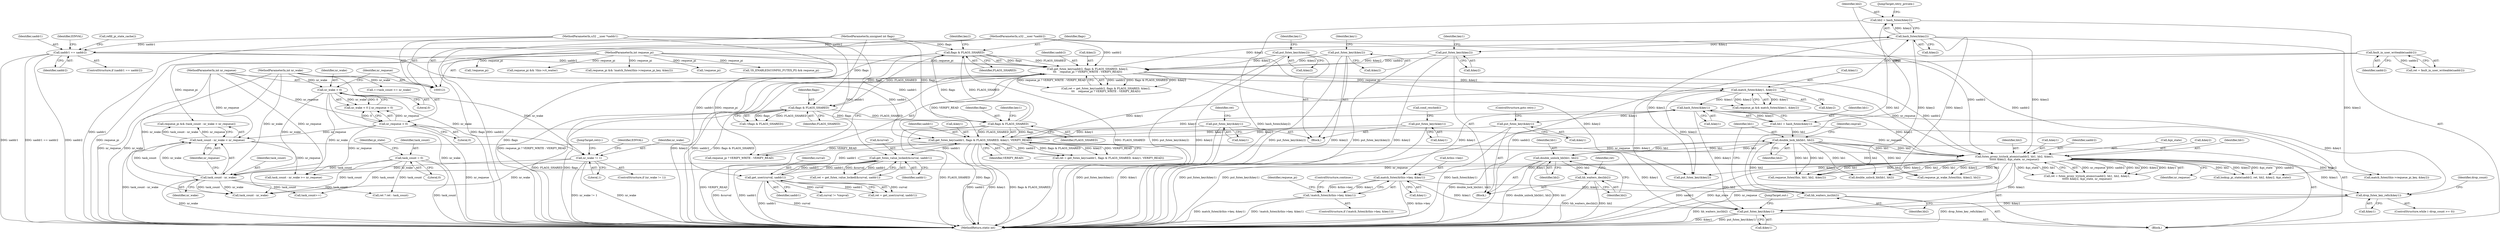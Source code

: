 digraph "0_linux_fbe0e839d1e22d88810f3ee3e2f1479be4c0aa4a@pointer" {
"1000414" [label="(Call,match_futex(&this->key, &key1))"];
"1000330" [label="(Call,futex_proxy_trylock_atomic(uaddr2, hb1, hb2, &key1,\n\t\t\t\t\t\t &key2, &pi_state, nr_requeue))"];
"1000218" [label="(Call,get_futex_key(uaddr2, flags & FLAGS_SHARED, &key2,\n\t\t\t    requeue_pi ? VERIFY_WRITE : VERIFY_READ))"];
"1000381" [label="(Call,fault_in_user_writeable(uaddr2))"];
"1000181" [label="(Call,uaddr1 == uaddr2)"];
"1000122" [label="(MethodParameterIn,u32 __user *uaddr1)"];
"1000124" [label="(MethodParameterIn,u32 __user *uaddr2)"];
"1000220" [label="(Call,flags & FLAGS_SHARED)"];
"1000204" [label="(Call,flags & FLAGS_SHARED)"];
"1000297" [label="(Call,flags & FLAGS_SHARED)"];
"1000123" [label="(MethodParameterIn,unsigned int flags)"];
"1000301" [label="(Call,put_futex_key(&key2))"];
"1000256" [label="(Call,hash_futex(&key2))"];
"1000238" [label="(Call,match_futex(&key1, &key2))"];
"1000202" [label="(Call,get_futex_key(uaddr1, flags & FLAGS_SHARED, &key1, VERIFY_READ))"];
"1000289" [label="(Call,get_user(curval, uaddr1))"];
"1000274" [label="(Call,get_futex_value_locked(&curval, uaddr1))"];
"1000376" [label="(Call,put_futex_key(&key1))"];
"1000397" [label="(Call,put_futex_key(&key1))"];
"1000304" [label="(Call,put_futex_key(&key1))"];
"1000251" [label="(Call,hash_futex(&key1))"];
"1000373" [label="(Call,put_futex_key(&key2))"];
"1000394" [label="(Call,put_futex_key(&key2))"];
"1000128" [label="(MethodParameterIn,int requeue_pi)"];
"1000262" [label="(Call,double_lock_hb(hb1, hb2))"];
"1000249" [label="(Call,hb1 = hash_futex(&key1))"];
"1000282" [label="(Call,double_unlock_hb(hb1, hb2))"];
"1000260" [label="(Call,hb_waiters_inc(hb2))"];
"1000285" [label="(Call,hb_waiters_dec(hb2))"];
"1000254" [label="(Call,hb2 = hash_futex(&key2))"];
"1000322" [label="(Call,task_count - nr_wake < nr_requeue)"];
"1000323" [label="(Call,task_count - nr_wake)"];
"1000143" [label="(Call,task_count = 0)"];
"1000159" [label="(Call,nr_wake < 0)"];
"1000125" [label="(MethodParameterIn,int nr_wake)"];
"1000193" [label="(Call,nr_wake != 1)"];
"1000162" [label="(Call,nr_requeue < 0)"];
"1000126" [label="(MethodParameterIn,int nr_requeue)"];
"1000413" [label="(Call,!match_futex(&this->key, &key1))"];
"1000548" [label="(Call,drop_futex_key_refs(&key1))"];
"1000556" [label="(Call,put_futex_key(&key1))"];
"1000182" [label="(Identifier,uaddr1)"];
"1000326" [label="(Identifier,nr_requeue)"];
"1000464" [label="(Call,match_futex(this->requeue_pi_key, &key2))"];
"1000220" [label="(Call,flags & FLAGS_SHARED)"];
"1000128" [label="(MethodParameterIn,int requeue_pi)"];
"1000186" [label="(Identifier,EINVAL)"];
"1000257" [label="(Call,&key2)"];
"1000381" [label="(Call,fault_in_user_writeable(uaddr2))"];
"1000373" [label="(Call,put_futex_key(&key2))"];
"1000301" [label="(Call,put_futex_key(&key2))"];
"1000380" [label="(Identifier,ret)"];
"1000277" [label="(Identifier,uaddr1)"];
"1000219" [label="(Identifier,uaddr2)"];
"1000290" [label="(Identifier,curval)"];
"1000548" [label="(Call,drop_futex_key_refs(&key1))"];
"1000124" [label="(MethodParameterIn,u32 __user *uaddr2)"];
"1000461" [label="(Call,requeue_pi && !match_futex(this->requeue_pi_key, &key2))"];
"1000162" [label="(Call,nr_requeue < 0)"];
"1000304" [label="(Call,put_futex_key(&key1))"];
"1000275" [label="(Call,&curval)"];
"1000241" [label="(Call,&key2)"];
"1000195" [label="(Literal,1)"];
"1000306" [label="(Identifier,key1)"];
"1000145" [label="(Literal,0)"];
"1000209" [label="(Identifier,VERIFY_READ)"];
"1000395" [label="(Call,&key2)"];
"1000328" [label="(Call,ret = futex_proxy_trylock_atomic(uaddr2, hb1, hb2, &key1,\n\t\t\t\t\t\t &key2, &pi_state, nr_requeue))"];
"1000379" [label="(Call,ret = fault_in_user_writeable(uaddr2))"];
"1000236" [label="(Call,requeue_pi && match_futex(&key1, &key2))"];
"1000123" [label="(MethodParameterIn,unsigned int flags)"];
"1000144" [label="(Identifier,task_count)"];
"1000325" [label="(Identifier,nr_wake)"];
"1000126" [label="(MethodParameterIn,int nr_requeue)"];
"1000287" [label="(Call,ret = get_user(curval, uaddr1))"];
"1000334" [label="(Call,&key1)"];
"1000297" [label="(Call,flags & FLAGS_SHARED)"];
"1000256" [label="(Call,hash_futex(&key2))"];
"1000331" [label="(Identifier,uaddr2)"];
"1000291" [label="(Identifier,uaddr1)"];
"1000398" [label="(Call,&key1)"];
"1000252" [label="(Call,&key1)"];
"1000143" [label="(Call,task_count = 0)"];
"1000206" [label="(Identifier,FLAGS_SHARED)"];
"1000205" [label="(Identifier,flags)"];
"1000414" [label="(Call,match_futex(&this->key, &key1))"];
"1000323" [label="(Call,task_count - nr_wake)"];
"1000251" [label="(Call,hash_futex(&key1))"];
"1000340" [label="(Identifier,nr_requeue)"];
"1000432" [label="(Call,!requeue_pi)"];
"1000161" [label="(Literal,0)"];
"1000406" [label="(Call,task_count - nr_wake >= nr_requeue)"];
"1000164" [label="(Literal,0)"];
"1000546" [label="(Identifier,drop_count)"];
"1000309" [label="(Call,curval != *cmpval)"];
"1000216" [label="(Call,ret = get_futex_key(uaddr2, flags & FLAGS_SHARED, &key2,\n\t\t\t    requeue_pi ? VERIFY_WRITE : VERIFY_READ))"];
"1000169" [label="(Call,!IS_ENABLED(CONFIG_FUTEX_PI) && requeue_pi)"];
"1000160" [label="(Identifier,nr_wake)"];
"1000200" [label="(Call,ret = get_futex_key(uaddr1, flags & FLAGS_SHARED, &key1, VERIFY_READ))"];
"1000264" [label="(Identifier,hb2)"];
"1000452" [label="(Call,!requeue_pi)"];
"1000557" [label="(Call,&key1)"];
"1000407" [label="(Call,task_count - nr_wake)"];
"1000149" [label="(Identifier,pi_state)"];
"1000400" [label="(Call,cond_resched())"];
"1000272" [label="(Call,ret = get_futex_value_locked(&curval, uaddr1))"];
"1000263" [label="(Identifier,hb1)"];
"1000288" [label="(Identifier,ret)"];
"1000192" [label="(ControlStructure,if (nr_wake != 1))"];
"1000260" [label="(Call,hb_waiters_inc(hb2))"];
"1000378" [label="(Identifier,key1)"];
"1000425" [label="(Identifier,requeue_pi)"];
"1000296" [label="(Call,!(flags & FLAGS_SHARED))"];
"1000285" [label="(Call,hb_waiters_dec(hb2))"];
"1000250" [label="(Identifier,hb1)"];
"1000224" [label="(Identifier,key2)"];
"1000330" [label="(Call,futex_proxy_trylock_atomic(uaddr2, hb1, hb2, &key1,\n\t\t\t\t\t\t &key2, &pi_state, nr_requeue))"];
"1000122" [label="(MethodParameterIn,u32 __user *uaddr1)"];
"1000281" [label="(Block,)"];
"1000222" [label="(Identifier,FLAGS_SHARED)"];
"1000249" [label="(Call,hb1 = hash_futex(&key1))"];
"1000448" [label="(Call,++task_count <= nr_wake)"];
"1000204" [label="(Call,flags & FLAGS_SHARED)"];
"1000535" [label="(Call,double_unlock_hb(hb1, hb2))"];
"1000305" [label="(Call,&key1)"];
"1000354" [label="(Call,lookup_pi_state(uaddr2, ret, hb2, &key2, &pi_state))"];
"1000289" [label="(Call,get_user(curval, uaddr1))"];
"1000299" [label="(Identifier,FLAGS_SHARED)"];
"1000376" [label="(Call,put_futex_key(&key1))"];
"1000183" [label="(Identifier,uaddr2)"];
"1000320" [label="(Call,requeue_pi && (task_count - nr_wake < nr_requeue))"];
"1000421" [label="(ControlStructure,continue;)"];
"1000549" [label="(Call,&key1)"];
"1000282" [label="(Call,double_unlock_hb(hb1, hb2))"];
"1000338" [label="(Call,&pi_state)"];
"1000268" [label="(Identifier,cmpval)"];
"1000283" [label="(Identifier,hb1)"];
"1000274" [label="(Call,get_futex_value_locked(&curval, uaddr1))"];
"1000524" [label="(Call,requeue_futex(this, hb1, hb2, &key2))"];
"1000336" [label="(Call,&key2)"];
"1000394" [label="(Call,put_futex_key(&key2))"];
"1000259" [label="(JumpTarget,retry_private:)"];
"1000158" [label="(Call,nr_wake < 0 || nr_requeue < 0)"];
"1000208" [label="(Identifier,key1)"];
"1000262" [label="(Call,double_lock_hb(hb1, hb2))"];
"1000543" [label="(ControlStructure,while (--drop_count >= 0))"];
"1000324" [label="(Identifier,task_count)"];
"1000364" [label="(Block,)"];
"1000254" [label="(Call,hb2 = hash_futex(&key2))"];
"1000188" [label="(Call,refill_pi_state_cache())"];
"1000382" [label="(Identifier,uaddr2)"];
"1000307" [label="(ControlStructure,goto retry;)"];
"1000413" [label="(Call,!match_futex(&this->key, &key1))"];
"1000198" [label="(Identifier,EINVAL)"];
"1000559" [label="(JumpTarget,out:)"];
"1000374" [label="(Call,&key2)"];
"1000221" [label="(Identifier,flags)"];
"1000552" [label="(Call,put_futex_key(&key2))"];
"1000424" [label="(Call,requeue_pi && !this->rt_waiter)"];
"1000223" [label="(Call,&key2)"];
"1000194" [label="(Identifier,nr_wake)"];
"1000332" [label="(Identifier,hb1)"];
"1000180" [label="(ControlStructure,if (uaddr1 == uaddr2))"];
"1000284" [label="(Identifier,hb2)"];
"1000225" [label="(Call,requeue_pi ? VERIFY_WRITE : VERIFY_READ)"];
"1000565" [label="(MethodReturn,static int)"];
"1000286" [label="(Identifier,hb2)"];
"1000504" [label="(Call,requeue_pi_wake_futex(this, &key2, hb2))"];
"1000203" [label="(Identifier,uaddr1)"];
"1000298" [label="(Identifier,flags)"];
"1000561" [label="(Call,ret ? ret : task_count)"];
"1000419" [label="(Call,&key1)"];
"1000129" [label="(Block,)"];
"1000556" [label="(Call,put_futex_key(&key1))"];
"1000207" [label="(Call,&key1)"];
"1000159" [label="(Call,nr_wake < 0)"];
"1000125" [label="(MethodParameterIn,int nr_wake)"];
"1000377" [label="(Call,&key1)"];
"1000255" [label="(Identifier,hb2)"];
"1000322" [label="(Call,task_count - nr_wake < nr_requeue)"];
"1000163" [label="(Identifier,nr_requeue)"];
"1000397" [label="(Call,put_futex_key(&key1))"];
"1000202" [label="(Call,get_futex_key(uaddr1, flags & FLAGS_SHARED, &key1, VERIFY_READ))"];
"1000350" [label="(Call,task_count++)"];
"1000238" [label="(Call,match_futex(&key1, &key2))"];
"1000399" [label="(Identifier,key1)"];
"1000261" [label="(Identifier,hb2)"];
"1000412" [label="(ControlStructure,if (!match_futex(&this->key, &key1)))"];
"1000333" [label="(Identifier,hb2)"];
"1000218" [label="(Call,get_futex_key(uaddr2, flags & FLAGS_SHARED, &key2,\n\t\t\t    requeue_pi ? VERIFY_WRITE : VERIFY_READ))"];
"1000415" [label="(Call,&this->key)"];
"1000199" [label="(JumpTarget,retry:)"];
"1000193" [label="(Call,nr_wake != 1)"];
"1000302" [label="(Call,&key2)"];
"1000239" [label="(Call,&key1)"];
"1000181" [label="(Call,uaddr1 == uaddr2)"];
"1000414" -> "1000413"  [label="AST: "];
"1000414" -> "1000419"  [label="CFG: "];
"1000415" -> "1000414"  [label="AST: "];
"1000419" -> "1000414"  [label="AST: "];
"1000413" -> "1000414"  [label="CFG: "];
"1000414" -> "1000565"  [label="DDG: &this->key"];
"1000414" -> "1000413"  [label="DDG: &this->key"];
"1000414" -> "1000413"  [label="DDG: &key1"];
"1000330" -> "1000414"  [label="DDG: &key1"];
"1000251" -> "1000414"  [label="DDG: &key1"];
"1000414" -> "1000548"  [label="DDG: &key1"];
"1000414" -> "1000556"  [label="DDG: &key1"];
"1000330" -> "1000328"  [label="AST: "];
"1000330" -> "1000340"  [label="CFG: "];
"1000331" -> "1000330"  [label="AST: "];
"1000332" -> "1000330"  [label="AST: "];
"1000333" -> "1000330"  [label="AST: "];
"1000334" -> "1000330"  [label="AST: "];
"1000336" -> "1000330"  [label="AST: "];
"1000338" -> "1000330"  [label="AST: "];
"1000340" -> "1000330"  [label="AST: "];
"1000328" -> "1000330"  [label="CFG: "];
"1000330" -> "1000565"  [label="DDG: uaddr2"];
"1000330" -> "1000565"  [label="DDG: &pi_state"];
"1000330" -> "1000565"  [label="DDG: nr_requeue"];
"1000330" -> "1000328"  [label="DDG: nr_requeue"];
"1000330" -> "1000328"  [label="DDG: uaddr2"];
"1000330" -> "1000328"  [label="DDG: hb2"];
"1000330" -> "1000328"  [label="DDG: &key2"];
"1000330" -> "1000328"  [label="DDG: &key1"];
"1000330" -> "1000328"  [label="DDG: &pi_state"];
"1000330" -> "1000328"  [label="DDG: hb1"];
"1000218" -> "1000330"  [label="DDG: uaddr2"];
"1000124" -> "1000330"  [label="DDG: uaddr2"];
"1000262" -> "1000330"  [label="DDG: hb1"];
"1000262" -> "1000330"  [label="DDG: hb2"];
"1000251" -> "1000330"  [label="DDG: &key1"];
"1000256" -> "1000330"  [label="DDG: &key2"];
"1000322" -> "1000330"  [label="DDG: nr_requeue"];
"1000162" -> "1000330"  [label="DDG: nr_requeue"];
"1000126" -> "1000330"  [label="DDG: nr_requeue"];
"1000330" -> "1000354"  [label="DDG: uaddr2"];
"1000330" -> "1000354"  [label="DDG: hb2"];
"1000330" -> "1000354"  [label="DDG: &key2"];
"1000330" -> "1000354"  [label="DDG: &pi_state"];
"1000330" -> "1000406"  [label="DDG: nr_requeue"];
"1000330" -> "1000464"  [label="DDG: &key2"];
"1000330" -> "1000504"  [label="DDG: &key2"];
"1000330" -> "1000504"  [label="DDG: hb2"];
"1000330" -> "1000524"  [label="DDG: hb1"];
"1000330" -> "1000524"  [label="DDG: hb2"];
"1000330" -> "1000524"  [label="DDG: &key2"];
"1000330" -> "1000535"  [label="DDG: hb1"];
"1000330" -> "1000535"  [label="DDG: hb2"];
"1000330" -> "1000548"  [label="DDG: &key1"];
"1000330" -> "1000552"  [label="DDG: &key2"];
"1000330" -> "1000556"  [label="DDG: &key1"];
"1000218" -> "1000216"  [label="AST: "];
"1000218" -> "1000225"  [label="CFG: "];
"1000219" -> "1000218"  [label="AST: "];
"1000220" -> "1000218"  [label="AST: "];
"1000223" -> "1000218"  [label="AST: "];
"1000225" -> "1000218"  [label="AST: "];
"1000216" -> "1000218"  [label="CFG: "];
"1000218" -> "1000565"  [label="DDG: requeue_pi ? VERIFY_WRITE : VERIFY_READ"];
"1000218" -> "1000565"  [label="DDG: &key2"];
"1000218" -> "1000565"  [label="DDG: uaddr2"];
"1000218" -> "1000565"  [label="DDG: flags & FLAGS_SHARED"];
"1000218" -> "1000216"  [label="DDG: uaddr2"];
"1000218" -> "1000216"  [label="DDG: flags & FLAGS_SHARED"];
"1000218" -> "1000216"  [label="DDG: &key2"];
"1000218" -> "1000216"  [label="DDG: requeue_pi ? VERIFY_WRITE : VERIFY_READ"];
"1000381" -> "1000218"  [label="DDG: uaddr2"];
"1000181" -> "1000218"  [label="DDG: uaddr2"];
"1000124" -> "1000218"  [label="DDG: uaddr2"];
"1000220" -> "1000218"  [label="DDG: flags"];
"1000220" -> "1000218"  [label="DDG: FLAGS_SHARED"];
"1000301" -> "1000218"  [label="DDG: &key2"];
"1000373" -> "1000218"  [label="DDG: &key2"];
"1000394" -> "1000218"  [label="DDG: &key2"];
"1000128" -> "1000218"  [label="DDG: requeue_pi"];
"1000202" -> "1000218"  [label="DDG: VERIFY_READ"];
"1000218" -> "1000238"  [label="DDG: &key2"];
"1000218" -> "1000256"  [label="DDG: &key2"];
"1000218" -> "1000552"  [label="DDG: &key2"];
"1000381" -> "1000379"  [label="AST: "];
"1000381" -> "1000382"  [label="CFG: "];
"1000382" -> "1000381"  [label="AST: "];
"1000379" -> "1000381"  [label="CFG: "];
"1000381" -> "1000565"  [label="DDG: uaddr2"];
"1000381" -> "1000379"  [label="DDG: uaddr2"];
"1000181" -> "1000180"  [label="AST: "];
"1000181" -> "1000183"  [label="CFG: "];
"1000182" -> "1000181"  [label="AST: "];
"1000183" -> "1000181"  [label="AST: "];
"1000186" -> "1000181"  [label="CFG: "];
"1000188" -> "1000181"  [label="CFG: "];
"1000181" -> "1000565"  [label="DDG: uaddr1"];
"1000181" -> "1000565"  [label="DDG: uaddr1 == uaddr2"];
"1000181" -> "1000565"  [label="DDG: uaddr2"];
"1000122" -> "1000181"  [label="DDG: uaddr1"];
"1000124" -> "1000181"  [label="DDG: uaddr2"];
"1000181" -> "1000202"  [label="DDG: uaddr1"];
"1000122" -> "1000121"  [label="AST: "];
"1000122" -> "1000565"  [label="DDG: uaddr1"];
"1000122" -> "1000202"  [label="DDG: uaddr1"];
"1000122" -> "1000274"  [label="DDG: uaddr1"];
"1000122" -> "1000289"  [label="DDG: uaddr1"];
"1000124" -> "1000121"  [label="AST: "];
"1000124" -> "1000565"  [label="DDG: uaddr2"];
"1000124" -> "1000354"  [label="DDG: uaddr2"];
"1000220" -> "1000222"  [label="CFG: "];
"1000221" -> "1000220"  [label="AST: "];
"1000222" -> "1000220"  [label="AST: "];
"1000224" -> "1000220"  [label="CFG: "];
"1000220" -> "1000565"  [label="DDG: flags"];
"1000220" -> "1000565"  [label="DDG: FLAGS_SHARED"];
"1000204" -> "1000220"  [label="DDG: flags"];
"1000204" -> "1000220"  [label="DDG: FLAGS_SHARED"];
"1000123" -> "1000220"  [label="DDG: flags"];
"1000220" -> "1000297"  [label="DDG: flags"];
"1000220" -> "1000297"  [label="DDG: FLAGS_SHARED"];
"1000204" -> "1000202"  [label="AST: "];
"1000204" -> "1000206"  [label="CFG: "];
"1000205" -> "1000204"  [label="AST: "];
"1000206" -> "1000204"  [label="AST: "];
"1000208" -> "1000204"  [label="CFG: "];
"1000204" -> "1000565"  [label="DDG: FLAGS_SHARED"];
"1000204" -> "1000565"  [label="DDG: flags"];
"1000204" -> "1000202"  [label="DDG: flags"];
"1000204" -> "1000202"  [label="DDG: FLAGS_SHARED"];
"1000297" -> "1000204"  [label="DDG: flags"];
"1000297" -> "1000204"  [label="DDG: FLAGS_SHARED"];
"1000123" -> "1000204"  [label="DDG: flags"];
"1000297" -> "1000296"  [label="AST: "];
"1000297" -> "1000299"  [label="CFG: "];
"1000298" -> "1000297"  [label="AST: "];
"1000299" -> "1000297"  [label="AST: "];
"1000296" -> "1000297"  [label="CFG: "];
"1000297" -> "1000565"  [label="DDG: flags"];
"1000297" -> "1000565"  [label="DDG: FLAGS_SHARED"];
"1000297" -> "1000296"  [label="DDG: flags"];
"1000297" -> "1000296"  [label="DDG: FLAGS_SHARED"];
"1000123" -> "1000297"  [label="DDG: flags"];
"1000123" -> "1000121"  [label="AST: "];
"1000123" -> "1000565"  [label="DDG: flags"];
"1000301" -> "1000281"  [label="AST: "];
"1000301" -> "1000302"  [label="CFG: "];
"1000302" -> "1000301"  [label="AST: "];
"1000306" -> "1000301"  [label="CFG: "];
"1000301" -> "1000565"  [label="DDG: put_futex_key(&key2)"];
"1000301" -> "1000565"  [label="DDG: &key2"];
"1000256" -> "1000301"  [label="DDG: &key2"];
"1000256" -> "1000254"  [label="AST: "];
"1000256" -> "1000257"  [label="CFG: "];
"1000257" -> "1000256"  [label="AST: "];
"1000254" -> "1000256"  [label="CFG: "];
"1000256" -> "1000254"  [label="DDG: &key2"];
"1000238" -> "1000256"  [label="DDG: &key2"];
"1000256" -> "1000464"  [label="DDG: &key2"];
"1000256" -> "1000504"  [label="DDG: &key2"];
"1000256" -> "1000524"  [label="DDG: &key2"];
"1000256" -> "1000552"  [label="DDG: &key2"];
"1000238" -> "1000236"  [label="AST: "];
"1000238" -> "1000241"  [label="CFG: "];
"1000239" -> "1000238"  [label="AST: "];
"1000241" -> "1000238"  [label="AST: "];
"1000236" -> "1000238"  [label="CFG: "];
"1000238" -> "1000236"  [label="DDG: &key1"];
"1000238" -> "1000236"  [label="DDG: &key2"];
"1000202" -> "1000238"  [label="DDG: &key1"];
"1000238" -> "1000251"  [label="DDG: &key1"];
"1000238" -> "1000552"  [label="DDG: &key2"];
"1000238" -> "1000556"  [label="DDG: &key1"];
"1000202" -> "1000200"  [label="AST: "];
"1000202" -> "1000209"  [label="CFG: "];
"1000203" -> "1000202"  [label="AST: "];
"1000207" -> "1000202"  [label="AST: "];
"1000209" -> "1000202"  [label="AST: "];
"1000200" -> "1000202"  [label="CFG: "];
"1000202" -> "1000565"  [label="DDG: VERIFY_READ"];
"1000202" -> "1000565"  [label="DDG: uaddr1"];
"1000202" -> "1000565"  [label="DDG: &key1"];
"1000202" -> "1000565"  [label="DDG: flags & FLAGS_SHARED"];
"1000202" -> "1000200"  [label="DDG: uaddr1"];
"1000202" -> "1000200"  [label="DDG: flags & FLAGS_SHARED"];
"1000202" -> "1000200"  [label="DDG: &key1"];
"1000202" -> "1000200"  [label="DDG: VERIFY_READ"];
"1000289" -> "1000202"  [label="DDG: uaddr1"];
"1000376" -> "1000202"  [label="DDG: &key1"];
"1000397" -> "1000202"  [label="DDG: &key1"];
"1000304" -> "1000202"  [label="DDG: &key1"];
"1000202" -> "1000225"  [label="DDG: VERIFY_READ"];
"1000202" -> "1000251"  [label="DDG: &key1"];
"1000202" -> "1000274"  [label="DDG: uaddr1"];
"1000202" -> "1000556"  [label="DDG: &key1"];
"1000289" -> "1000287"  [label="AST: "];
"1000289" -> "1000291"  [label="CFG: "];
"1000290" -> "1000289"  [label="AST: "];
"1000291" -> "1000289"  [label="AST: "];
"1000287" -> "1000289"  [label="CFG: "];
"1000289" -> "1000565"  [label="DDG: uaddr1"];
"1000289" -> "1000565"  [label="DDG: curval"];
"1000289" -> "1000274"  [label="DDG: uaddr1"];
"1000289" -> "1000287"  [label="DDG: curval"];
"1000289" -> "1000287"  [label="DDG: uaddr1"];
"1000274" -> "1000289"  [label="DDG: uaddr1"];
"1000289" -> "1000309"  [label="DDG: curval"];
"1000274" -> "1000272"  [label="AST: "];
"1000274" -> "1000277"  [label="CFG: "];
"1000275" -> "1000274"  [label="AST: "];
"1000277" -> "1000274"  [label="AST: "];
"1000272" -> "1000274"  [label="CFG: "];
"1000274" -> "1000565"  [label="DDG: &curval"];
"1000274" -> "1000565"  [label="DDG: uaddr1"];
"1000274" -> "1000272"  [label="DDG: &curval"];
"1000274" -> "1000272"  [label="DDG: uaddr1"];
"1000376" -> "1000364"  [label="AST: "];
"1000376" -> "1000377"  [label="CFG: "];
"1000377" -> "1000376"  [label="AST: "];
"1000380" -> "1000376"  [label="CFG: "];
"1000376" -> "1000565"  [label="DDG: put_futex_key(&key1)"];
"1000376" -> "1000565"  [label="DDG: &key1"];
"1000397" -> "1000364"  [label="AST: "];
"1000397" -> "1000398"  [label="CFG: "];
"1000398" -> "1000397"  [label="AST: "];
"1000400" -> "1000397"  [label="CFG: "];
"1000397" -> "1000565"  [label="DDG: put_futex_key(&key1)"];
"1000304" -> "1000281"  [label="AST: "];
"1000304" -> "1000305"  [label="CFG: "];
"1000305" -> "1000304"  [label="AST: "];
"1000307" -> "1000304"  [label="CFG: "];
"1000304" -> "1000565"  [label="DDG: put_futex_key(&key1)"];
"1000251" -> "1000304"  [label="DDG: &key1"];
"1000251" -> "1000249"  [label="AST: "];
"1000251" -> "1000252"  [label="CFG: "];
"1000252" -> "1000251"  [label="AST: "];
"1000249" -> "1000251"  [label="CFG: "];
"1000251" -> "1000249"  [label="DDG: &key1"];
"1000251" -> "1000548"  [label="DDG: &key1"];
"1000251" -> "1000556"  [label="DDG: &key1"];
"1000373" -> "1000364"  [label="AST: "];
"1000373" -> "1000374"  [label="CFG: "];
"1000374" -> "1000373"  [label="AST: "];
"1000378" -> "1000373"  [label="CFG: "];
"1000373" -> "1000565"  [label="DDG: put_futex_key(&key2)"];
"1000373" -> "1000565"  [label="DDG: &key2"];
"1000394" -> "1000364"  [label="AST: "];
"1000394" -> "1000395"  [label="CFG: "];
"1000395" -> "1000394"  [label="AST: "];
"1000399" -> "1000394"  [label="CFG: "];
"1000394" -> "1000565"  [label="DDG: put_futex_key(&key2)"];
"1000394" -> "1000565"  [label="DDG: &key2"];
"1000128" -> "1000121"  [label="AST: "];
"1000128" -> "1000565"  [label="DDG: requeue_pi"];
"1000128" -> "1000169"  [label="DDG: requeue_pi"];
"1000128" -> "1000225"  [label="DDG: requeue_pi"];
"1000128" -> "1000236"  [label="DDG: requeue_pi"];
"1000128" -> "1000320"  [label="DDG: requeue_pi"];
"1000128" -> "1000424"  [label="DDG: requeue_pi"];
"1000128" -> "1000432"  [label="DDG: requeue_pi"];
"1000128" -> "1000452"  [label="DDG: requeue_pi"];
"1000128" -> "1000461"  [label="DDG: requeue_pi"];
"1000262" -> "1000129"  [label="AST: "];
"1000262" -> "1000264"  [label="CFG: "];
"1000263" -> "1000262"  [label="AST: "];
"1000264" -> "1000262"  [label="AST: "];
"1000268" -> "1000262"  [label="CFG: "];
"1000262" -> "1000565"  [label="DDG: double_lock_hb(hb1, hb2)"];
"1000249" -> "1000262"  [label="DDG: hb1"];
"1000282" -> "1000262"  [label="DDG: hb1"];
"1000260" -> "1000262"  [label="DDG: hb2"];
"1000262" -> "1000282"  [label="DDG: hb1"];
"1000262" -> "1000282"  [label="DDG: hb2"];
"1000262" -> "1000504"  [label="DDG: hb2"];
"1000262" -> "1000524"  [label="DDG: hb1"];
"1000262" -> "1000524"  [label="DDG: hb2"];
"1000262" -> "1000535"  [label="DDG: hb1"];
"1000262" -> "1000535"  [label="DDG: hb2"];
"1000249" -> "1000129"  [label="AST: "];
"1000250" -> "1000249"  [label="AST: "];
"1000255" -> "1000249"  [label="CFG: "];
"1000249" -> "1000565"  [label="DDG: hash_futex(&key1)"];
"1000282" -> "1000281"  [label="AST: "];
"1000282" -> "1000284"  [label="CFG: "];
"1000283" -> "1000282"  [label="AST: "];
"1000284" -> "1000282"  [label="AST: "];
"1000286" -> "1000282"  [label="CFG: "];
"1000282" -> "1000565"  [label="DDG: double_unlock_hb(hb1, hb2)"];
"1000282" -> "1000565"  [label="DDG: hb1"];
"1000282" -> "1000285"  [label="DDG: hb2"];
"1000260" -> "1000129"  [label="AST: "];
"1000260" -> "1000261"  [label="CFG: "];
"1000261" -> "1000260"  [label="AST: "];
"1000263" -> "1000260"  [label="CFG: "];
"1000260" -> "1000565"  [label="DDG: hb_waiters_inc(hb2)"];
"1000285" -> "1000260"  [label="DDG: hb2"];
"1000254" -> "1000260"  [label="DDG: hb2"];
"1000285" -> "1000281"  [label="AST: "];
"1000285" -> "1000286"  [label="CFG: "];
"1000286" -> "1000285"  [label="AST: "];
"1000288" -> "1000285"  [label="CFG: "];
"1000285" -> "1000565"  [label="DDG: hb2"];
"1000285" -> "1000565"  [label="DDG: hb_waiters_dec(hb2)"];
"1000254" -> "1000129"  [label="AST: "];
"1000255" -> "1000254"  [label="AST: "];
"1000259" -> "1000254"  [label="CFG: "];
"1000254" -> "1000565"  [label="DDG: hash_futex(&key2)"];
"1000322" -> "1000320"  [label="AST: "];
"1000322" -> "1000326"  [label="CFG: "];
"1000323" -> "1000322"  [label="AST: "];
"1000326" -> "1000322"  [label="AST: "];
"1000320" -> "1000322"  [label="CFG: "];
"1000322" -> "1000565"  [label="DDG: task_count - nr_wake"];
"1000322" -> "1000320"  [label="DDG: task_count - nr_wake"];
"1000322" -> "1000320"  [label="DDG: nr_requeue"];
"1000323" -> "1000322"  [label="DDG: task_count"];
"1000323" -> "1000322"  [label="DDG: nr_wake"];
"1000162" -> "1000322"  [label="DDG: nr_requeue"];
"1000126" -> "1000322"  [label="DDG: nr_requeue"];
"1000322" -> "1000406"  [label="DDG: nr_requeue"];
"1000323" -> "1000325"  [label="CFG: "];
"1000324" -> "1000323"  [label="AST: "];
"1000325" -> "1000323"  [label="AST: "];
"1000326" -> "1000323"  [label="CFG: "];
"1000323" -> "1000565"  [label="DDG: nr_wake"];
"1000143" -> "1000323"  [label="DDG: task_count"];
"1000159" -> "1000323"  [label="DDG: nr_wake"];
"1000193" -> "1000323"  [label="DDG: nr_wake"];
"1000125" -> "1000323"  [label="DDG: nr_wake"];
"1000323" -> "1000350"  [label="DDG: task_count"];
"1000323" -> "1000407"  [label="DDG: task_count"];
"1000323" -> "1000407"  [label="DDG: nr_wake"];
"1000323" -> "1000561"  [label="DDG: task_count"];
"1000143" -> "1000129"  [label="AST: "];
"1000143" -> "1000145"  [label="CFG: "];
"1000144" -> "1000143"  [label="AST: "];
"1000145" -> "1000143"  [label="AST: "];
"1000149" -> "1000143"  [label="CFG: "];
"1000143" -> "1000565"  [label="DDG: task_count"];
"1000143" -> "1000350"  [label="DDG: task_count"];
"1000143" -> "1000407"  [label="DDG: task_count"];
"1000143" -> "1000561"  [label="DDG: task_count"];
"1000159" -> "1000158"  [label="AST: "];
"1000159" -> "1000161"  [label="CFG: "];
"1000160" -> "1000159"  [label="AST: "];
"1000161" -> "1000159"  [label="AST: "];
"1000163" -> "1000159"  [label="CFG: "];
"1000158" -> "1000159"  [label="CFG: "];
"1000159" -> "1000565"  [label="DDG: nr_wake"];
"1000159" -> "1000158"  [label="DDG: nr_wake"];
"1000159" -> "1000158"  [label="DDG: 0"];
"1000125" -> "1000159"  [label="DDG: nr_wake"];
"1000159" -> "1000193"  [label="DDG: nr_wake"];
"1000159" -> "1000407"  [label="DDG: nr_wake"];
"1000125" -> "1000121"  [label="AST: "];
"1000125" -> "1000565"  [label="DDG: nr_wake"];
"1000125" -> "1000193"  [label="DDG: nr_wake"];
"1000125" -> "1000407"  [label="DDG: nr_wake"];
"1000125" -> "1000448"  [label="DDG: nr_wake"];
"1000193" -> "1000192"  [label="AST: "];
"1000193" -> "1000195"  [label="CFG: "];
"1000194" -> "1000193"  [label="AST: "];
"1000195" -> "1000193"  [label="AST: "];
"1000198" -> "1000193"  [label="CFG: "];
"1000199" -> "1000193"  [label="CFG: "];
"1000193" -> "1000565"  [label="DDG: nr_wake"];
"1000193" -> "1000565"  [label="DDG: nr_wake != 1"];
"1000193" -> "1000407"  [label="DDG: nr_wake"];
"1000162" -> "1000158"  [label="AST: "];
"1000162" -> "1000164"  [label="CFG: "];
"1000163" -> "1000162"  [label="AST: "];
"1000164" -> "1000162"  [label="AST: "];
"1000158" -> "1000162"  [label="CFG: "];
"1000162" -> "1000565"  [label="DDG: nr_requeue"];
"1000162" -> "1000158"  [label="DDG: nr_requeue"];
"1000162" -> "1000158"  [label="DDG: 0"];
"1000126" -> "1000162"  [label="DDG: nr_requeue"];
"1000162" -> "1000406"  [label="DDG: nr_requeue"];
"1000126" -> "1000121"  [label="AST: "];
"1000126" -> "1000565"  [label="DDG: nr_requeue"];
"1000126" -> "1000406"  [label="DDG: nr_requeue"];
"1000413" -> "1000412"  [label="AST: "];
"1000421" -> "1000413"  [label="CFG: "];
"1000425" -> "1000413"  [label="CFG: "];
"1000413" -> "1000565"  [label="DDG: match_futex(&this->key, &key1)"];
"1000413" -> "1000565"  [label="DDG: !match_futex(&this->key, &key1)"];
"1000548" -> "1000543"  [label="AST: "];
"1000548" -> "1000549"  [label="CFG: "];
"1000549" -> "1000548"  [label="AST: "];
"1000546" -> "1000548"  [label="CFG: "];
"1000548" -> "1000565"  [label="DDG: drop_futex_key_refs(&key1)"];
"1000548" -> "1000556"  [label="DDG: &key1"];
"1000556" -> "1000129"  [label="AST: "];
"1000556" -> "1000557"  [label="CFG: "];
"1000557" -> "1000556"  [label="AST: "];
"1000559" -> "1000556"  [label="CFG: "];
"1000556" -> "1000565"  [label="DDG: &key1"];
"1000556" -> "1000565"  [label="DDG: put_futex_key(&key1)"];
}

